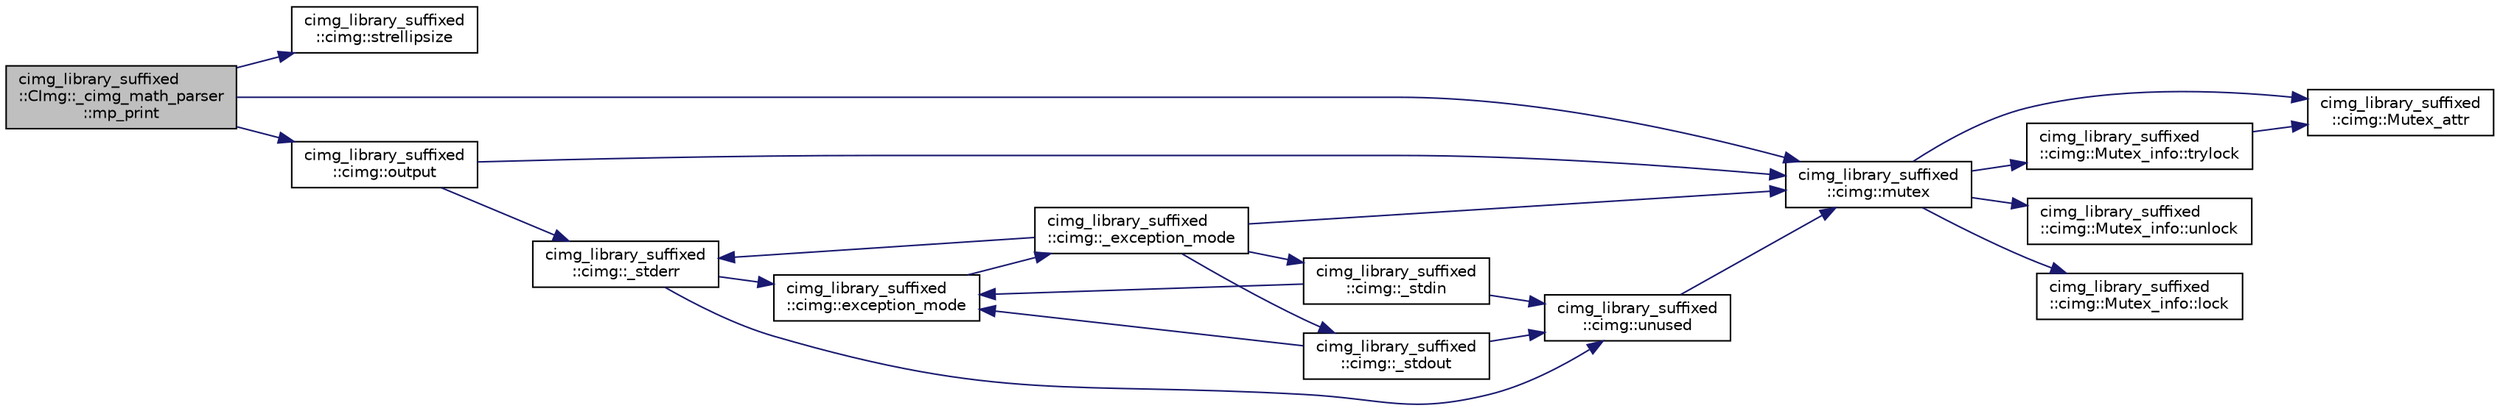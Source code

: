 digraph "cimg_library_suffixed::CImg::_cimg_math_parser::mp_print"
{
  edge [fontname="Helvetica",fontsize="10",labelfontname="Helvetica",labelfontsize="10"];
  node [fontname="Helvetica",fontsize="10",shape=record];
  rankdir="LR";
  Node928 [label="cimg_library_suffixed\l::CImg::_cimg_math_parser\l::mp_print",height=0.2,width=0.4,color="black", fillcolor="grey75", style="filled", fontcolor="black"];
  Node928 -> Node929 [color="midnightblue",fontsize="10",style="solid",fontname="Helvetica"];
  Node929 [label="cimg_library_suffixed\l::cimg::strellipsize",height=0.2,width=0.4,color="black", fillcolor="white", style="filled",URL="$namespacecimg__library__suffixed_1_1cimg.html#a69a3a1bbdf0f62474211ea5a398f9e72",tooltip="Ellipsize a string. "];
  Node928 -> Node930 [color="midnightblue",fontsize="10",style="solid",fontname="Helvetica"];
  Node930 [label="cimg_library_suffixed\l::cimg::mutex",height=0.2,width=0.4,color="black", fillcolor="white", style="filled",URL="$namespacecimg__library__suffixed_1_1cimg.html#a9e739e4b4ac058abfba069466617b914"];
  Node930 -> Node931 [color="midnightblue",fontsize="10",style="solid",fontname="Helvetica"];
  Node931 [label="cimg_library_suffixed\l::cimg::Mutex_attr",height=0.2,width=0.4,color="black", fillcolor="white", style="filled",URL="$namespacecimg__library__suffixed_1_1cimg.html#aa0e1bc96ae6e235dc5b67b8b0a466166"];
  Node930 -> Node932 [color="midnightblue",fontsize="10",style="solid",fontname="Helvetica"];
  Node932 [label="cimg_library_suffixed\l::cimg::Mutex_info::unlock",height=0.2,width=0.4,color="black", fillcolor="white", style="filled",URL="$structcimg__library__suffixed_1_1cimg_1_1_mutex__info.html#afac3fa5f107ad4795fb867050f616555"];
  Node930 -> Node933 [color="midnightblue",fontsize="10",style="solid",fontname="Helvetica"];
  Node933 [label="cimg_library_suffixed\l::cimg::Mutex_info::lock",height=0.2,width=0.4,color="black", fillcolor="white", style="filled",URL="$structcimg__library__suffixed_1_1cimg_1_1_mutex__info.html#a6cc8e26847a1aa649febed03d70182e7"];
  Node930 -> Node934 [color="midnightblue",fontsize="10",style="solid",fontname="Helvetica"];
  Node934 [label="cimg_library_suffixed\l::cimg::Mutex_info::trylock",height=0.2,width=0.4,color="black", fillcolor="white", style="filled",URL="$structcimg__library__suffixed_1_1cimg_1_1_mutex__info.html#a9bf4ed1e1dfe6f28fa6250cd04f3c900"];
  Node934 -> Node931 [color="midnightblue",fontsize="10",style="solid",fontname="Helvetica"];
  Node928 -> Node935 [color="midnightblue",fontsize="10",style="solid",fontname="Helvetica"];
  Node935 [label="cimg_library_suffixed\l::cimg::output",height=0.2,width=0.4,color="black", fillcolor="white", style="filled",URL="$namespacecimg__library__suffixed_1_1cimg.html#ada686776cc71803df391eea79cd1b3e5",tooltip="Get/set default output stream for the  library messages. "];
  Node935 -> Node930 [color="midnightblue",fontsize="10",style="solid",fontname="Helvetica"];
  Node935 -> Node936 [color="midnightblue",fontsize="10",style="solid",fontname="Helvetica"];
  Node936 [label="cimg_library_suffixed\l::cimg::_stderr",height=0.2,width=0.4,color="black", fillcolor="white", style="filled",URL="$namespacecimg__library__suffixed_1_1cimg.html#aab8db7528c32a8fd3a3dc471e662782e"];
  Node936 -> Node937 [color="midnightblue",fontsize="10",style="solid",fontname="Helvetica"];
  Node937 [label="cimg_library_suffixed\l::cimg::unused",height=0.2,width=0.4,color="black", fillcolor="white", style="filled",URL="$namespacecimg__library__suffixed_1_1cimg.html#a79aef0cbcf66ceb71c2b74cb66b4deb2",tooltip="Avoid warning messages due to unused parameters. Do nothing actually. "];
  Node937 -> Node930 [color="midnightblue",fontsize="10",style="solid",fontname="Helvetica"];
  Node936 -> Node938 [color="midnightblue",fontsize="10",style="solid",fontname="Helvetica"];
  Node938 [label="cimg_library_suffixed\l::cimg::exception_mode",height=0.2,width=0.4,color="black", fillcolor="white", style="filled",URL="$namespacecimg__library__suffixed_1_1cimg.html#aeafab144366eddd11360f32f468fa4af",tooltip="Set current  exception mode. "];
  Node938 -> Node939 [color="midnightblue",fontsize="10",style="solid",fontname="Helvetica"];
  Node939 [label="cimg_library_suffixed\l::cimg::_exception_mode",height=0.2,width=0.4,color="black", fillcolor="white", style="filled",URL="$namespacecimg__library__suffixed_1_1cimg.html#a6c578f866de2be9be7e385d693c758c8"];
  Node939 -> Node930 [color="midnightblue",fontsize="10",style="solid",fontname="Helvetica"];
  Node939 -> Node940 [color="midnightblue",fontsize="10",style="solid",fontname="Helvetica"];
  Node940 [label="cimg_library_suffixed\l::cimg::_stdin",height=0.2,width=0.4,color="black", fillcolor="white", style="filled",URL="$namespacecimg__library__suffixed_1_1cimg.html#a01a3b743897290604513ea6d847c9886"];
  Node940 -> Node937 [color="midnightblue",fontsize="10",style="solid",fontname="Helvetica"];
  Node940 -> Node938 [color="midnightblue",fontsize="10",style="solid",fontname="Helvetica"];
  Node939 -> Node941 [color="midnightblue",fontsize="10",style="solid",fontname="Helvetica"];
  Node941 [label="cimg_library_suffixed\l::cimg::_stdout",height=0.2,width=0.4,color="black", fillcolor="white", style="filled",URL="$namespacecimg__library__suffixed_1_1cimg.html#a493220746e5df3466568bd7862825008"];
  Node941 -> Node937 [color="midnightblue",fontsize="10",style="solid",fontname="Helvetica"];
  Node941 -> Node938 [color="midnightblue",fontsize="10",style="solid",fontname="Helvetica"];
  Node939 -> Node936 [color="midnightblue",fontsize="10",style="solid",fontname="Helvetica"];
}
